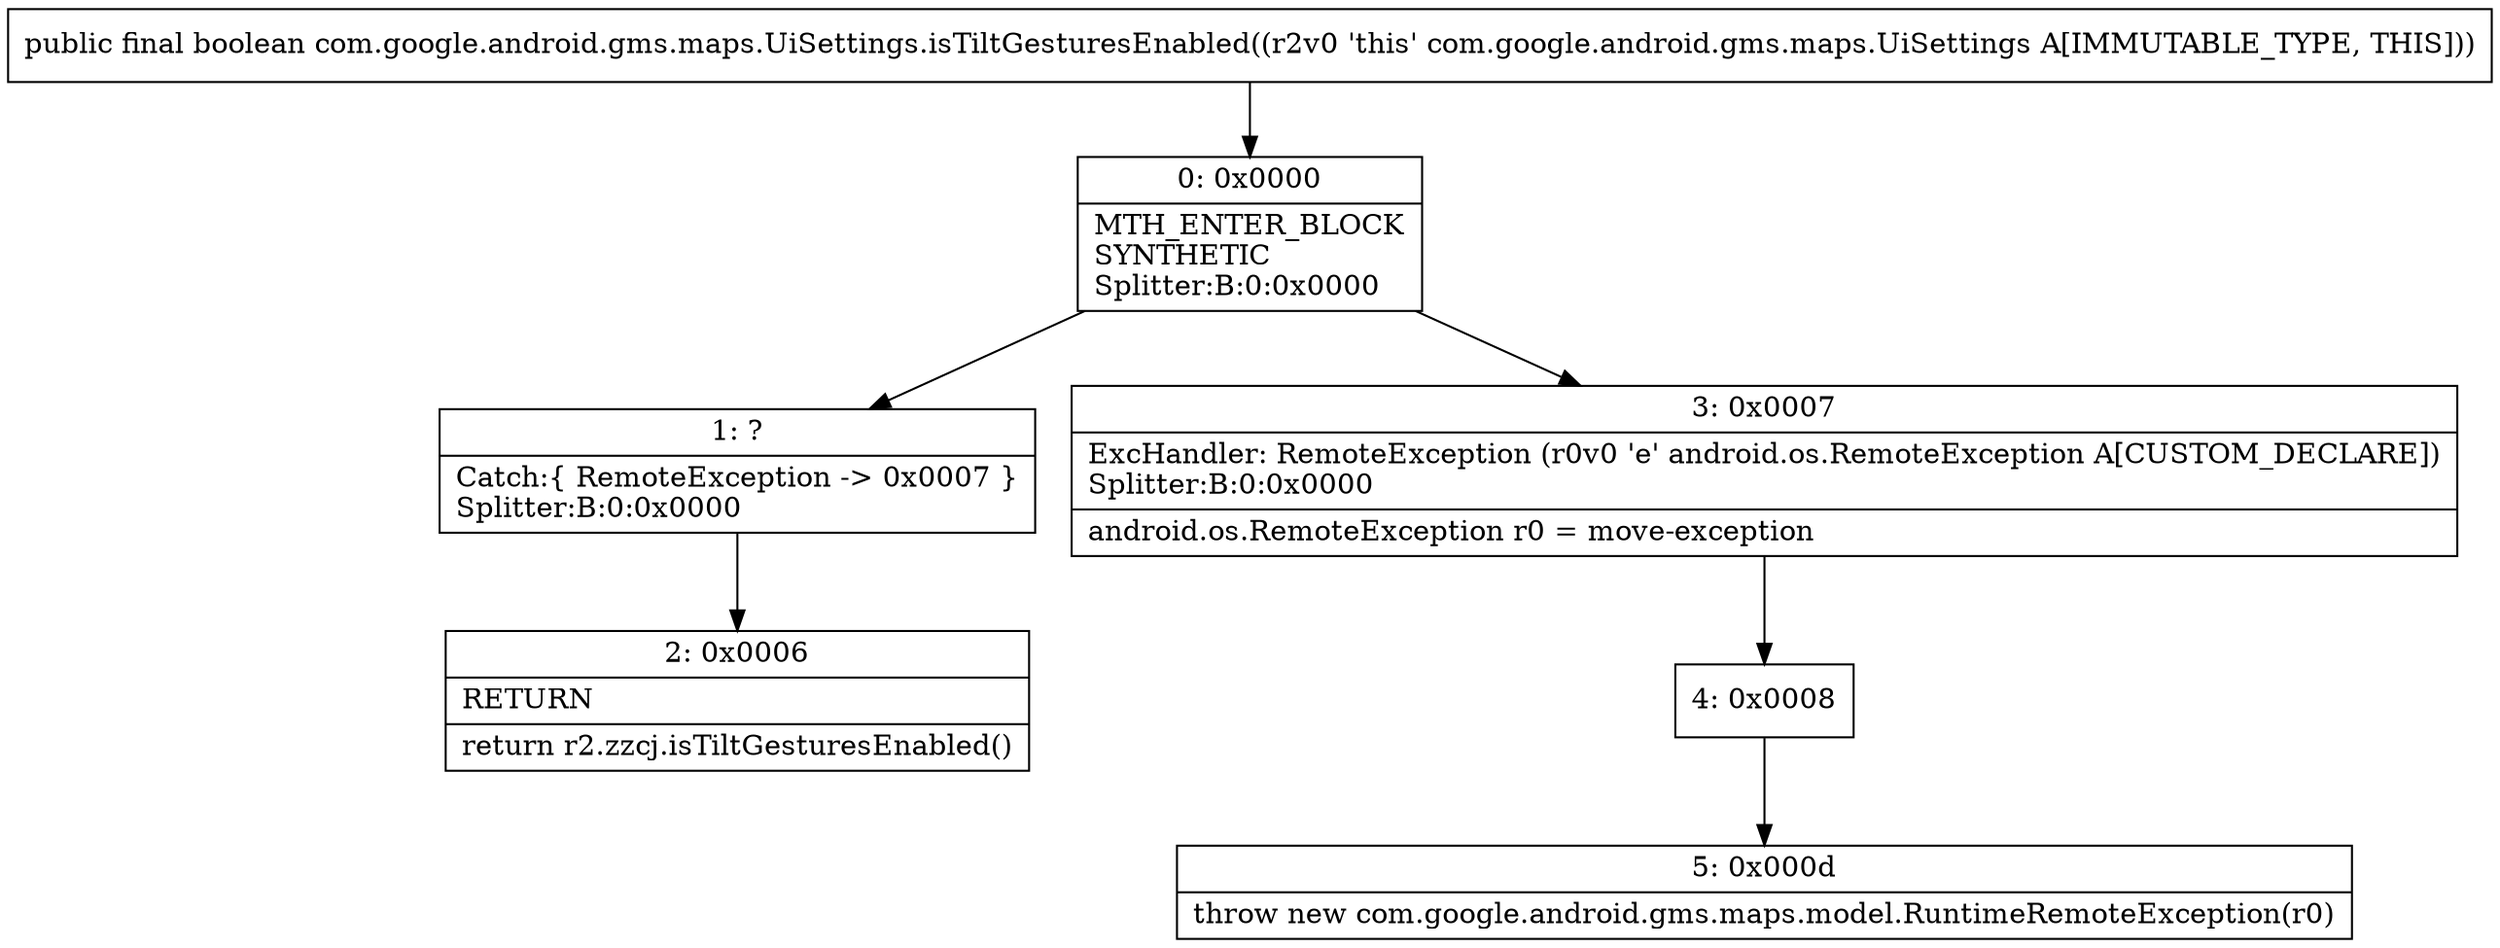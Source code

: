 digraph "CFG forcom.google.android.gms.maps.UiSettings.isTiltGesturesEnabled()Z" {
Node_0 [shape=record,label="{0\:\ 0x0000|MTH_ENTER_BLOCK\lSYNTHETIC\lSplitter:B:0:0x0000\l}"];
Node_1 [shape=record,label="{1\:\ ?|Catch:\{ RemoteException \-\> 0x0007 \}\lSplitter:B:0:0x0000\l}"];
Node_2 [shape=record,label="{2\:\ 0x0006|RETURN\l|return r2.zzcj.isTiltGesturesEnabled()\l}"];
Node_3 [shape=record,label="{3\:\ 0x0007|ExcHandler: RemoteException (r0v0 'e' android.os.RemoteException A[CUSTOM_DECLARE])\lSplitter:B:0:0x0000\l|android.os.RemoteException r0 = move\-exception\l}"];
Node_4 [shape=record,label="{4\:\ 0x0008}"];
Node_5 [shape=record,label="{5\:\ 0x000d|throw new com.google.android.gms.maps.model.RuntimeRemoteException(r0)\l}"];
MethodNode[shape=record,label="{public final boolean com.google.android.gms.maps.UiSettings.isTiltGesturesEnabled((r2v0 'this' com.google.android.gms.maps.UiSettings A[IMMUTABLE_TYPE, THIS])) }"];
MethodNode -> Node_0;
Node_0 -> Node_1;
Node_0 -> Node_3;
Node_1 -> Node_2;
Node_3 -> Node_4;
Node_4 -> Node_5;
}

